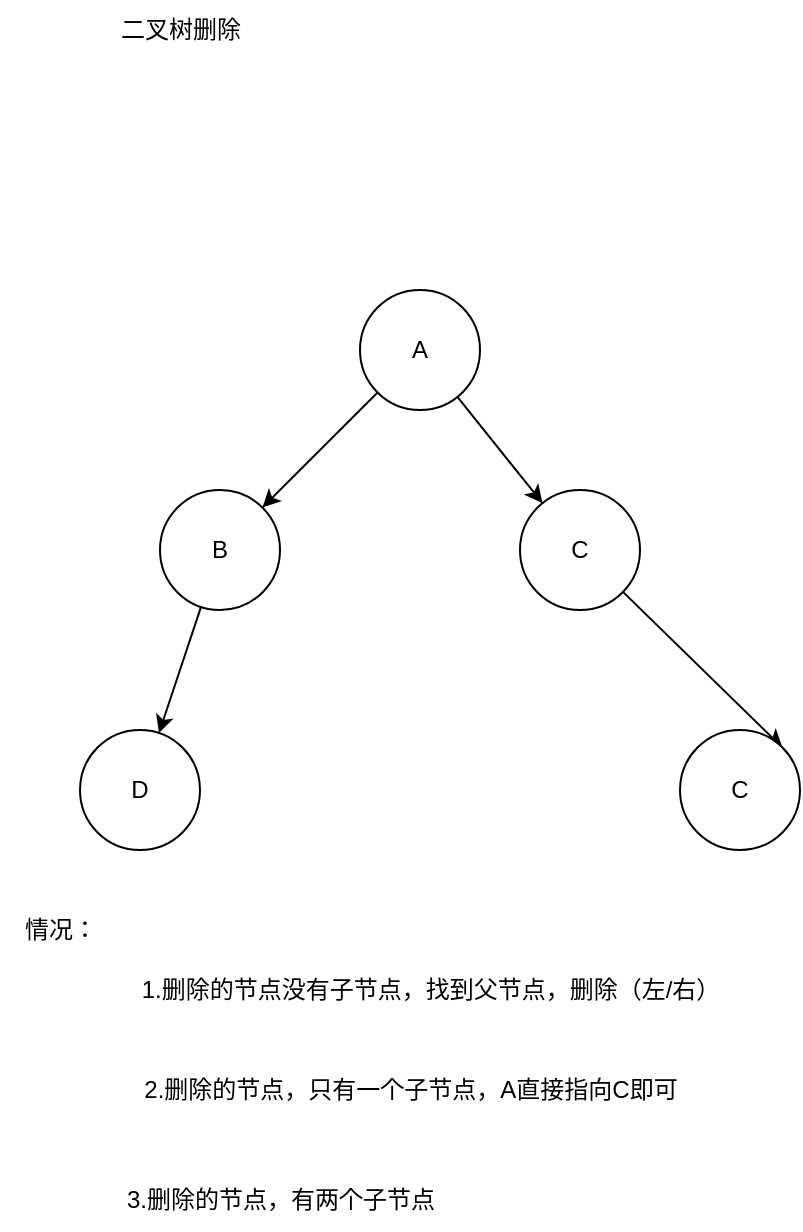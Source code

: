 <mxfile>
    <diagram id="5L3QZT9EQCm9mWwrcx-r" name="第 1 页">
        <mxGraphModel dx="1153" dy="546" grid="1" gridSize="10" guides="1" tooltips="1" connect="1" arrows="1" fold="1" page="1" pageScale="1" pageWidth="827" pageHeight="1169" math="0" shadow="0">
            <root>
                <mxCell id="0"/>
                <mxCell id="1" parent="0"/>
                <mxCell id="2" style="edgeStyle=none;html=1;" edge="1" parent="1" source="4" target="7">
                    <mxGeometry relative="1" as="geometry"/>
                </mxCell>
                <mxCell id="3" style="edgeStyle=none;html=1;" edge="1" parent="1" source="4" target="9">
                    <mxGeometry relative="1" as="geometry"/>
                </mxCell>
                <mxCell id="4" value="A" style="ellipse;whiteSpace=wrap;html=1;aspect=fixed;" vertex="1" parent="1">
                    <mxGeometry x="200" y="170" width="60" height="60" as="geometry"/>
                </mxCell>
                <mxCell id="5" style="edgeStyle=none;html=1;" edge="1" parent="1" source="7" target="10">
                    <mxGeometry relative="1" as="geometry"/>
                </mxCell>
                <mxCell id="7" value="B" style="ellipse;whiteSpace=wrap;html=1;aspect=fixed;" vertex="1" parent="1">
                    <mxGeometry x="100" y="270" width="60" height="60" as="geometry"/>
                </mxCell>
                <mxCell id="8" style="edgeStyle=none;html=1;entryX=1;entryY=0;entryDx=0;entryDy=0;" edge="1" parent="1" source="9" target="12">
                    <mxGeometry relative="1" as="geometry"/>
                </mxCell>
                <mxCell id="9" value="C" style="ellipse;whiteSpace=wrap;html=1;aspect=fixed;" vertex="1" parent="1">
                    <mxGeometry x="280" y="270" width="60" height="60" as="geometry"/>
                </mxCell>
                <mxCell id="10" value="D" style="ellipse;whiteSpace=wrap;html=1;aspect=fixed;" vertex="1" parent="1">
                    <mxGeometry x="60" y="390" width="60" height="60" as="geometry"/>
                </mxCell>
                <mxCell id="12" value="C" style="ellipse;whiteSpace=wrap;html=1;aspect=fixed;" vertex="1" parent="1">
                    <mxGeometry x="360" y="390" width="60" height="60" as="geometry"/>
                </mxCell>
                <mxCell id="13" value="二叉树删除" style="text;html=1;align=center;verticalAlign=middle;resizable=0;points=[];autosize=1;strokeColor=none;fillColor=none;" vertex="1" parent="1">
                    <mxGeometry x="70" y="25" width="80" height="30" as="geometry"/>
                </mxCell>
                <mxCell id="14" value="情况：" style="text;html=1;align=center;verticalAlign=middle;resizable=0;points=[];autosize=1;strokeColor=none;fillColor=none;" vertex="1" parent="1">
                    <mxGeometry x="20" y="475" width="60" height="30" as="geometry"/>
                </mxCell>
                <mxCell id="15" value="1.删除的节点没有子节点，找到父节点，删除（左/右）" style="text;html=1;align=center;verticalAlign=middle;resizable=0;points=[];autosize=1;strokeColor=none;fillColor=none;" vertex="1" parent="1">
                    <mxGeometry x="80" y="505" width="310" height="30" as="geometry"/>
                </mxCell>
                <mxCell id="16" value="2.删除的节点，只有一个子节点，A直接指向C即可" style="text;html=1;align=center;verticalAlign=middle;resizable=0;points=[];autosize=1;strokeColor=none;fillColor=none;" vertex="1" parent="1">
                    <mxGeometry x="80" y="555" width="290" height="30" as="geometry"/>
                </mxCell>
                <mxCell id="17" value="3.删除的节点，有两个子节点&lt;br&gt;" style="text;html=1;align=center;verticalAlign=middle;resizable=0;points=[];autosize=1;strokeColor=none;fillColor=none;" vertex="1" parent="1">
                    <mxGeometry x="70" y="610" width="180" height="30" as="geometry"/>
                </mxCell>
            </root>
        </mxGraphModel>
    </diagram>
</mxfile>